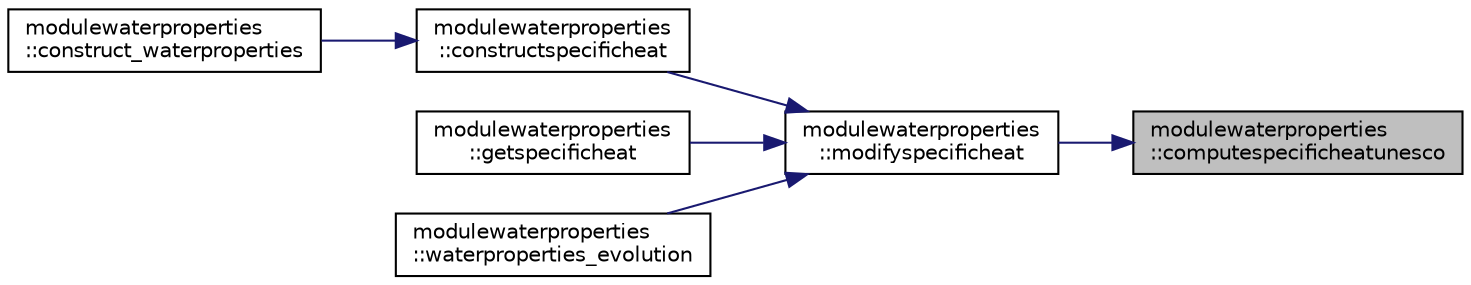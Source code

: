 digraph "modulewaterproperties::computespecificheatunesco"
{
 // LATEX_PDF_SIZE
  edge [fontname="Helvetica",fontsize="10",labelfontname="Helvetica",labelfontsize="10"];
  node [fontname="Helvetica",fontsize="10",shape=record];
  rankdir="RL";
  Node1 [label="modulewaterproperties\l::computespecificheatunesco",height=0.2,width=0.4,color="black", fillcolor="grey75", style="filled", fontcolor="black",tooltip="Computes SpecificHeatUNESCO."];
  Node1 -> Node2 [dir="back",color="midnightblue",fontsize="10",style="solid",fontname="Helvetica"];
  Node2 [label="modulewaterproperties\l::modifyspecificheat",height=0.2,width=0.4,color="black", fillcolor="white", style="filled",URL="$namespacemodulewaterproperties.html#ac377b27826c6ced4a835d6e47384f917",tooltip=" "];
  Node2 -> Node3 [dir="back",color="midnightblue",fontsize="10",style="solid",fontname="Helvetica"];
  Node3 [label="modulewaterproperties\l::constructspecificheat",height=0.2,width=0.4,color="black", fillcolor="white", style="filled",URL="$namespacemodulewaterproperties.html#a638275f2c0c184e858bd3e3e3e459901",tooltip=" "];
  Node3 -> Node4 [dir="back",color="midnightblue",fontsize="10",style="solid",fontname="Helvetica"];
  Node4 [label="modulewaterproperties\l::construct_waterproperties",height=0.2,width=0.4,color="black", fillcolor="white", style="filled",URL="$namespacemodulewaterproperties.html#abdc50448d524670a6f3f7c9901324efc",tooltip=" "];
  Node2 -> Node5 [dir="back",color="midnightblue",fontsize="10",style="solid",fontname="Helvetica"];
  Node5 [label="modulewaterproperties\l::getspecificheat",height=0.2,width=0.4,color="black", fillcolor="white", style="filled",URL="$namespacemodulewaterproperties.html#aa36e244423ac757e350a49437c3fb368",tooltip=" "];
  Node2 -> Node6 [dir="back",color="midnightblue",fontsize="10",style="solid",fontname="Helvetica"];
  Node6 [label="modulewaterproperties\l::waterproperties_evolution",height=0.2,width=0.4,color="black", fillcolor="white", style="filled",URL="$namespacemodulewaterproperties.html#aa86f63313e6563018f6b05938306a23d",tooltip=" "];
}
